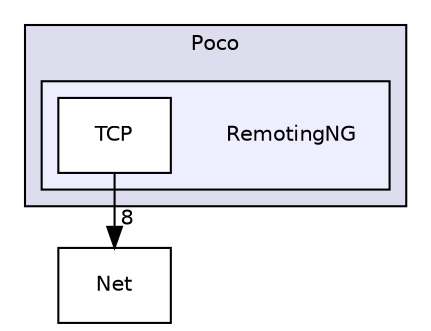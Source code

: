 digraph "AppFrameWork/include/Poco/RemotingNG" {
  compound=true
  node [ fontsize="10", fontname="Helvetica"];
  edge [ labelfontsize="10", labelfontname="Helvetica"];
  subgraph clusterdir_59c12342eddca02fbd00a40f57d0211b {
    graph [ bgcolor="#ddddee", pencolor="black", label="Poco" fontname="Helvetica", fontsize="10", URL="dir_59c12342eddca02fbd00a40f57d0211b.html"]
  subgraph clusterdir_f86b76458f202eea812665014bf2631b {
    graph [ bgcolor="#eeeeff", pencolor="black", label="" URL="dir_f86b76458f202eea812665014bf2631b.html"];
    dir_f86b76458f202eea812665014bf2631b [shape=plaintext label="RemotingNG"];
    dir_a03447feb0fd9489baa9142238cd7f4a [shape=box label="TCP" color="black" fillcolor="white" style="filled" URL="dir_a03447feb0fd9489baa9142238cd7f4a.html"];
  }
  }
  dir_3a937c010da955c15025a84ef3cfb31c [shape=box label="Net" URL="dir_3a937c010da955c15025a84ef3cfb31c.html"];
  dir_a03447feb0fd9489baa9142238cd7f4a->dir_3a937c010da955c15025a84ef3cfb31c [headlabel="8", labeldistance=1.5 headhref="dir_000040_000032.html"];
}
